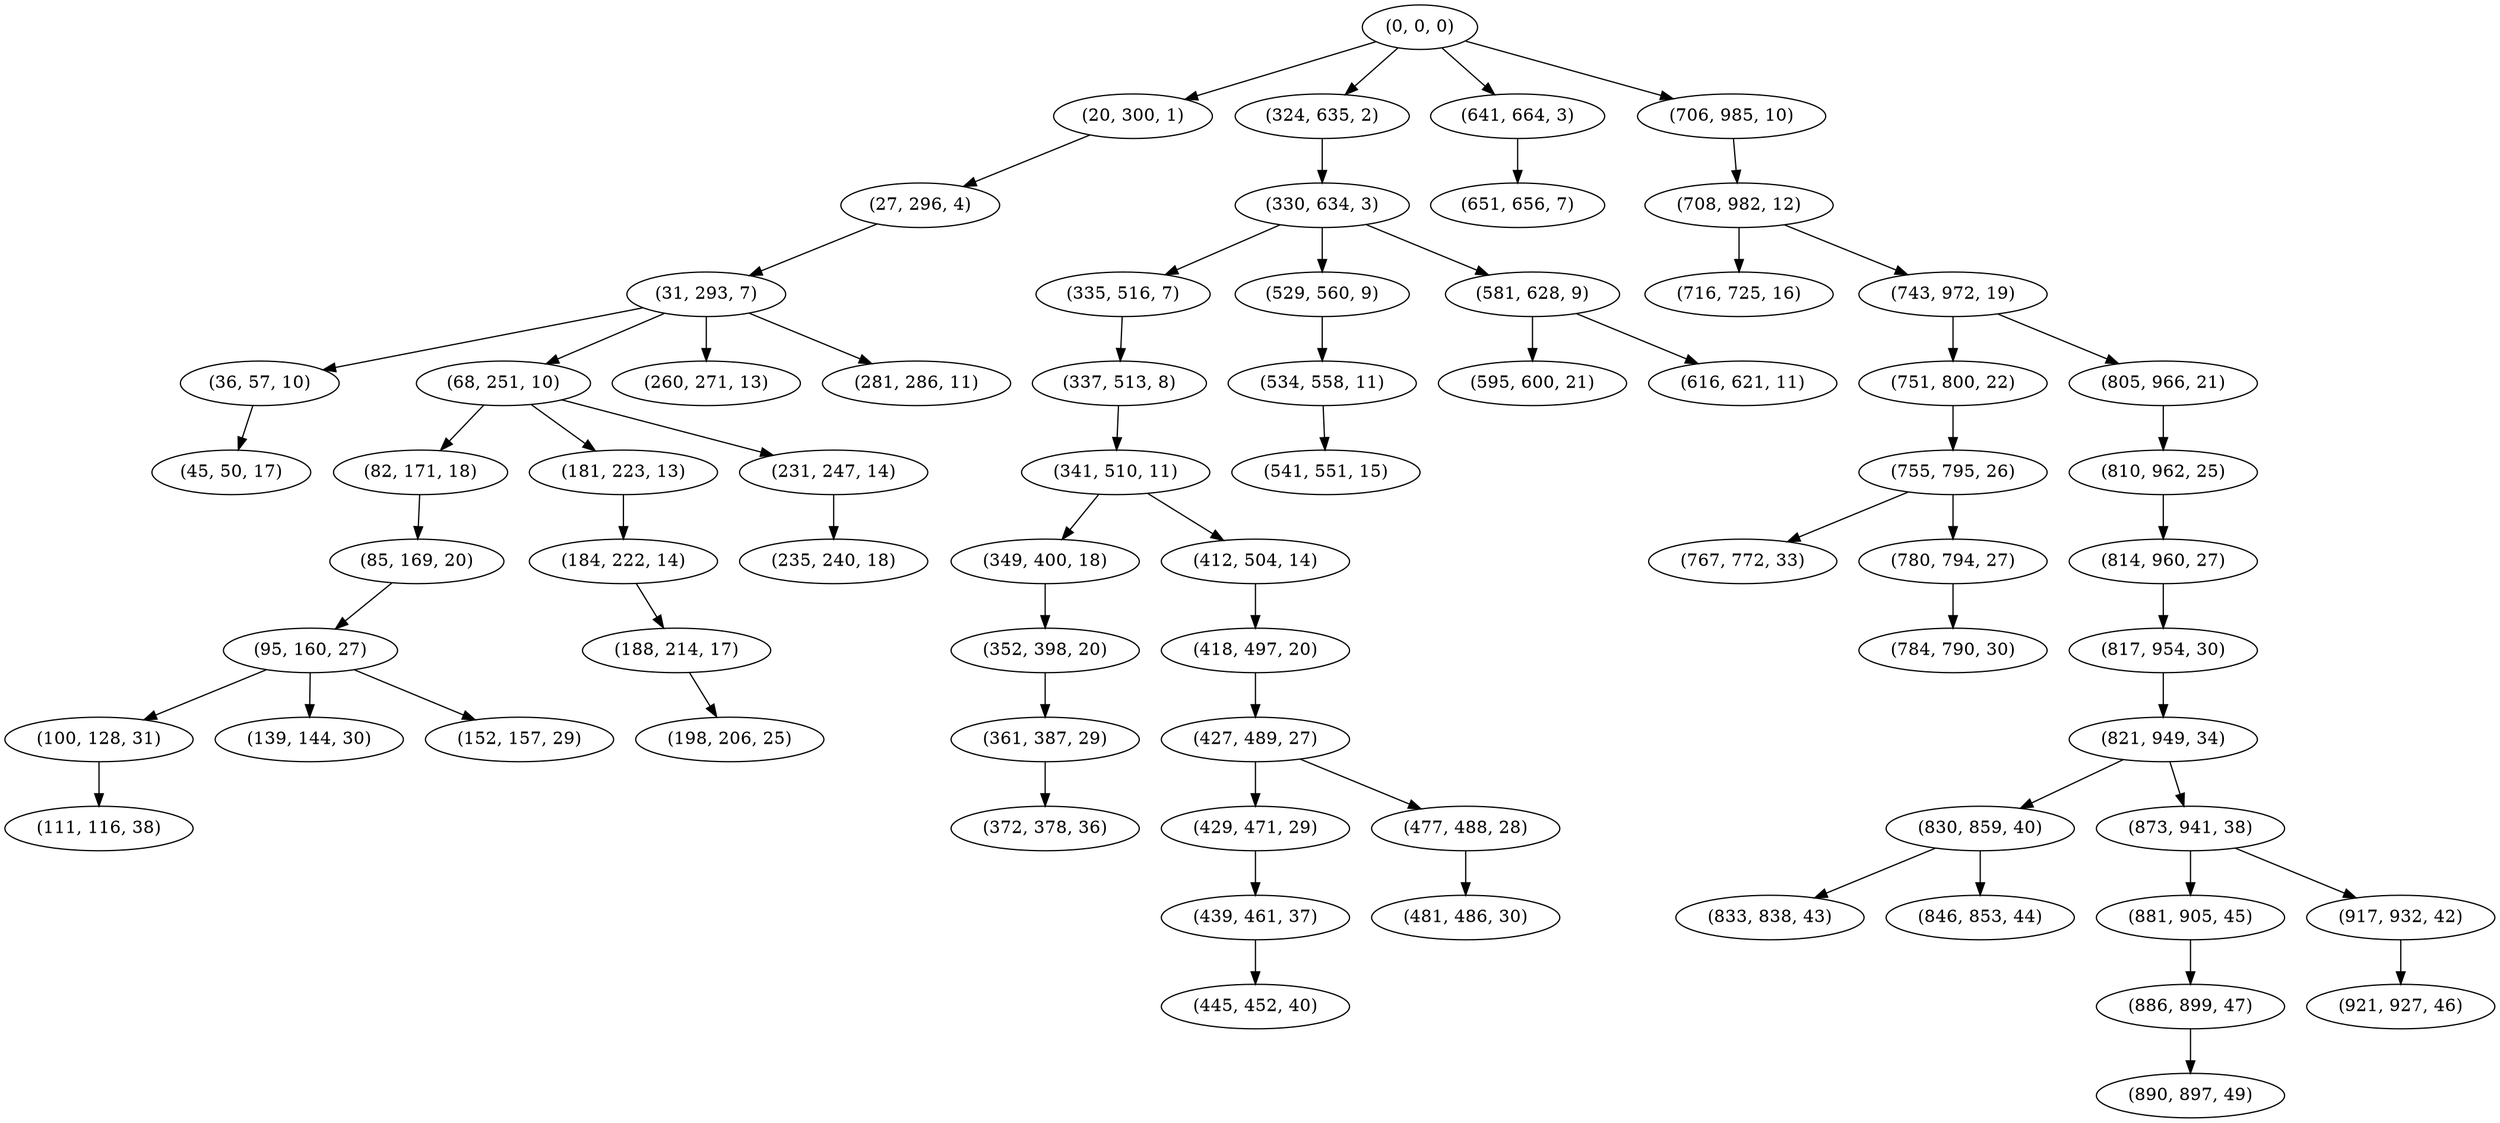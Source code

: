 digraph tree {
    "(0, 0, 0)";
    "(20, 300, 1)";
    "(27, 296, 4)";
    "(31, 293, 7)";
    "(36, 57, 10)";
    "(45, 50, 17)";
    "(68, 251, 10)";
    "(82, 171, 18)";
    "(85, 169, 20)";
    "(95, 160, 27)";
    "(100, 128, 31)";
    "(111, 116, 38)";
    "(139, 144, 30)";
    "(152, 157, 29)";
    "(181, 223, 13)";
    "(184, 222, 14)";
    "(188, 214, 17)";
    "(198, 206, 25)";
    "(231, 247, 14)";
    "(235, 240, 18)";
    "(260, 271, 13)";
    "(281, 286, 11)";
    "(324, 635, 2)";
    "(330, 634, 3)";
    "(335, 516, 7)";
    "(337, 513, 8)";
    "(341, 510, 11)";
    "(349, 400, 18)";
    "(352, 398, 20)";
    "(361, 387, 29)";
    "(372, 378, 36)";
    "(412, 504, 14)";
    "(418, 497, 20)";
    "(427, 489, 27)";
    "(429, 471, 29)";
    "(439, 461, 37)";
    "(445, 452, 40)";
    "(477, 488, 28)";
    "(481, 486, 30)";
    "(529, 560, 9)";
    "(534, 558, 11)";
    "(541, 551, 15)";
    "(581, 628, 9)";
    "(595, 600, 21)";
    "(616, 621, 11)";
    "(641, 664, 3)";
    "(651, 656, 7)";
    "(706, 985, 10)";
    "(708, 982, 12)";
    "(716, 725, 16)";
    "(743, 972, 19)";
    "(751, 800, 22)";
    "(755, 795, 26)";
    "(767, 772, 33)";
    "(780, 794, 27)";
    "(784, 790, 30)";
    "(805, 966, 21)";
    "(810, 962, 25)";
    "(814, 960, 27)";
    "(817, 954, 30)";
    "(821, 949, 34)";
    "(830, 859, 40)";
    "(833, 838, 43)";
    "(846, 853, 44)";
    "(873, 941, 38)";
    "(881, 905, 45)";
    "(886, 899, 47)";
    "(890, 897, 49)";
    "(917, 932, 42)";
    "(921, 927, 46)";
    "(0, 0, 0)" -> "(20, 300, 1)";
    "(0, 0, 0)" -> "(324, 635, 2)";
    "(0, 0, 0)" -> "(641, 664, 3)";
    "(0, 0, 0)" -> "(706, 985, 10)";
    "(20, 300, 1)" -> "(27, 296, 4)";
    "(27, 296, 4)" -> "(31, 293, 7)";
    "(31, 293, 7)" -> "(36, 57, 10)";
    "(31, 293, 7)" -> "(68, 251, 10)";
    "(31, 293, 7)" -> "(260, 271, 13)";
    "(31, 293, 7)" -> "(281, 286, 11)";
    "(36, 57, 10)" -> "(45, 50, 17)";
    "(68, 251, 10)" -> "(82, 171, 18)";
    "(68, 251, 10)" -> "(181, 223, 13)";
    "(68, 251, 10)" -> "(231, 247, 14)";
    "(82, 171, 18)" -> "(85, 169, 20)";
    "(85, 169, 20)" -> "(95, 160, 27)";
    "(95, 160, 27)" -> "(100, 128, 31)";
    "(95, 160, 27)" -> "(139, 144, 30)";
    "(95, 160, 27)" -> "(152, 157, 29)";
    "(100, 128, 31)" -> "(111, 116, 38)";
    "(181, 223, 13)" -> "(184, 222, 14)";
    "(184, 222, 14)" -> "(188, 214, 17)";
    "(188, 214, 17)" -> "(198, 206, 25)";
    "(231, 247, 14)" -> "(235, 240, 18)";
    "(324, 635, 2)" -> "(330, 634, 3)";
    "(330, 634, 3)" -> "(335, 516, 7)";
    "(330, 634, 3)" -> "(529, 560, 9)";
    "(330, 634, 3)" -> "(581, 628, 9)";
    "(335, 516, 7)" -> "(337, 513, 8)";
    "(337, 513, 8)" -> "(341, 510, 11)";
    "(341, 510, 11)" -> "(349, 400, 18)";
    "(341, 510, 11)" -> "(412, 504, 14)";
    "(349, 400, 18)" -> "(352, 398, 20)";
    "(352, 398, 20)" -> "(361, 387, 29)";
    "(361, 387, 29)" -> "(372, 378, 36)";
    "(412, 504, 14)" -> "(418, 497, 20)";
    "(418, 497, 20)" -> "(427, 489, 27)";
    "(427, 489, 27)" -> "(429, 471, 29)";
    "(427, 489, 27)" -> "(477, 488, 28)";
    "(429, 471, 29)" -> "(439, 461, 37)";
    "(439, 461, 37)" -> "(445, 452, 40)";
    "(477, 488, 28)" -> "(481, 486, 30)";
    "(529, 560, 9)" -> "(534, 558, 11)";
    "(534, 558, 11)" -> "(541, 551, 15)";
    "(581, 628, 9)" -> "(595, 600, 21)";
    "(581, 628, 9)" -> "(616, 621, 11)";
    "(641, 664, 3)" -> "(651, 656, 7)";
    "(706, 985, 10)" -> "(708, 982, 12)";
    "(708, 982, 12)" -> "(716, 725, 16)";
    "(708, 982, 12)" -> "(743, 972, 19)";
    "(743, 972, 19)" -> "(751, 800, 22)";
    "(743, 972, 19)" -> "(805, 966, 21)";
    "(751, 800, 22)" -> "(755, 795, 26)";
    "(755, 795, 26)" -> "(767, 772, 33)";
    "(755, 795, 26)" -> "(780, 794, 27)";
    "(780, 794, 27)" -> "(784, 790, 30)";
    "(805, 966, 21)" -> "(810, 962, 25)";
    "(810, 962, 25)" -> "(814, 960, 27)";
    "(814, 960, 27)" -> "(817, 954, 30)";
    "(817, 954, 30)" -> "(821, 949, 34)";
    "(821, 949, 34)" -> "(830, 859, 40)";
    "(821, 949, 34)" -> "(873, 941, 38)";
    "(830, 859, 40)" -> "(833, 838, 43)";
    "(830, 859, 40)" -> "(846, 853, 44)";
    "(873, 941, 38)" -> "(881, 905, 45)";
    "(873, 941, 38)" -> "(917, 932, 42)";
    "(881, 905, 45)" -> "(886, 899, 47)";
    "(886, 899, 47)" -> "(890, 897, 49)";
    "(917, 932, 42)" -> "(921, 927, 46)";
}
